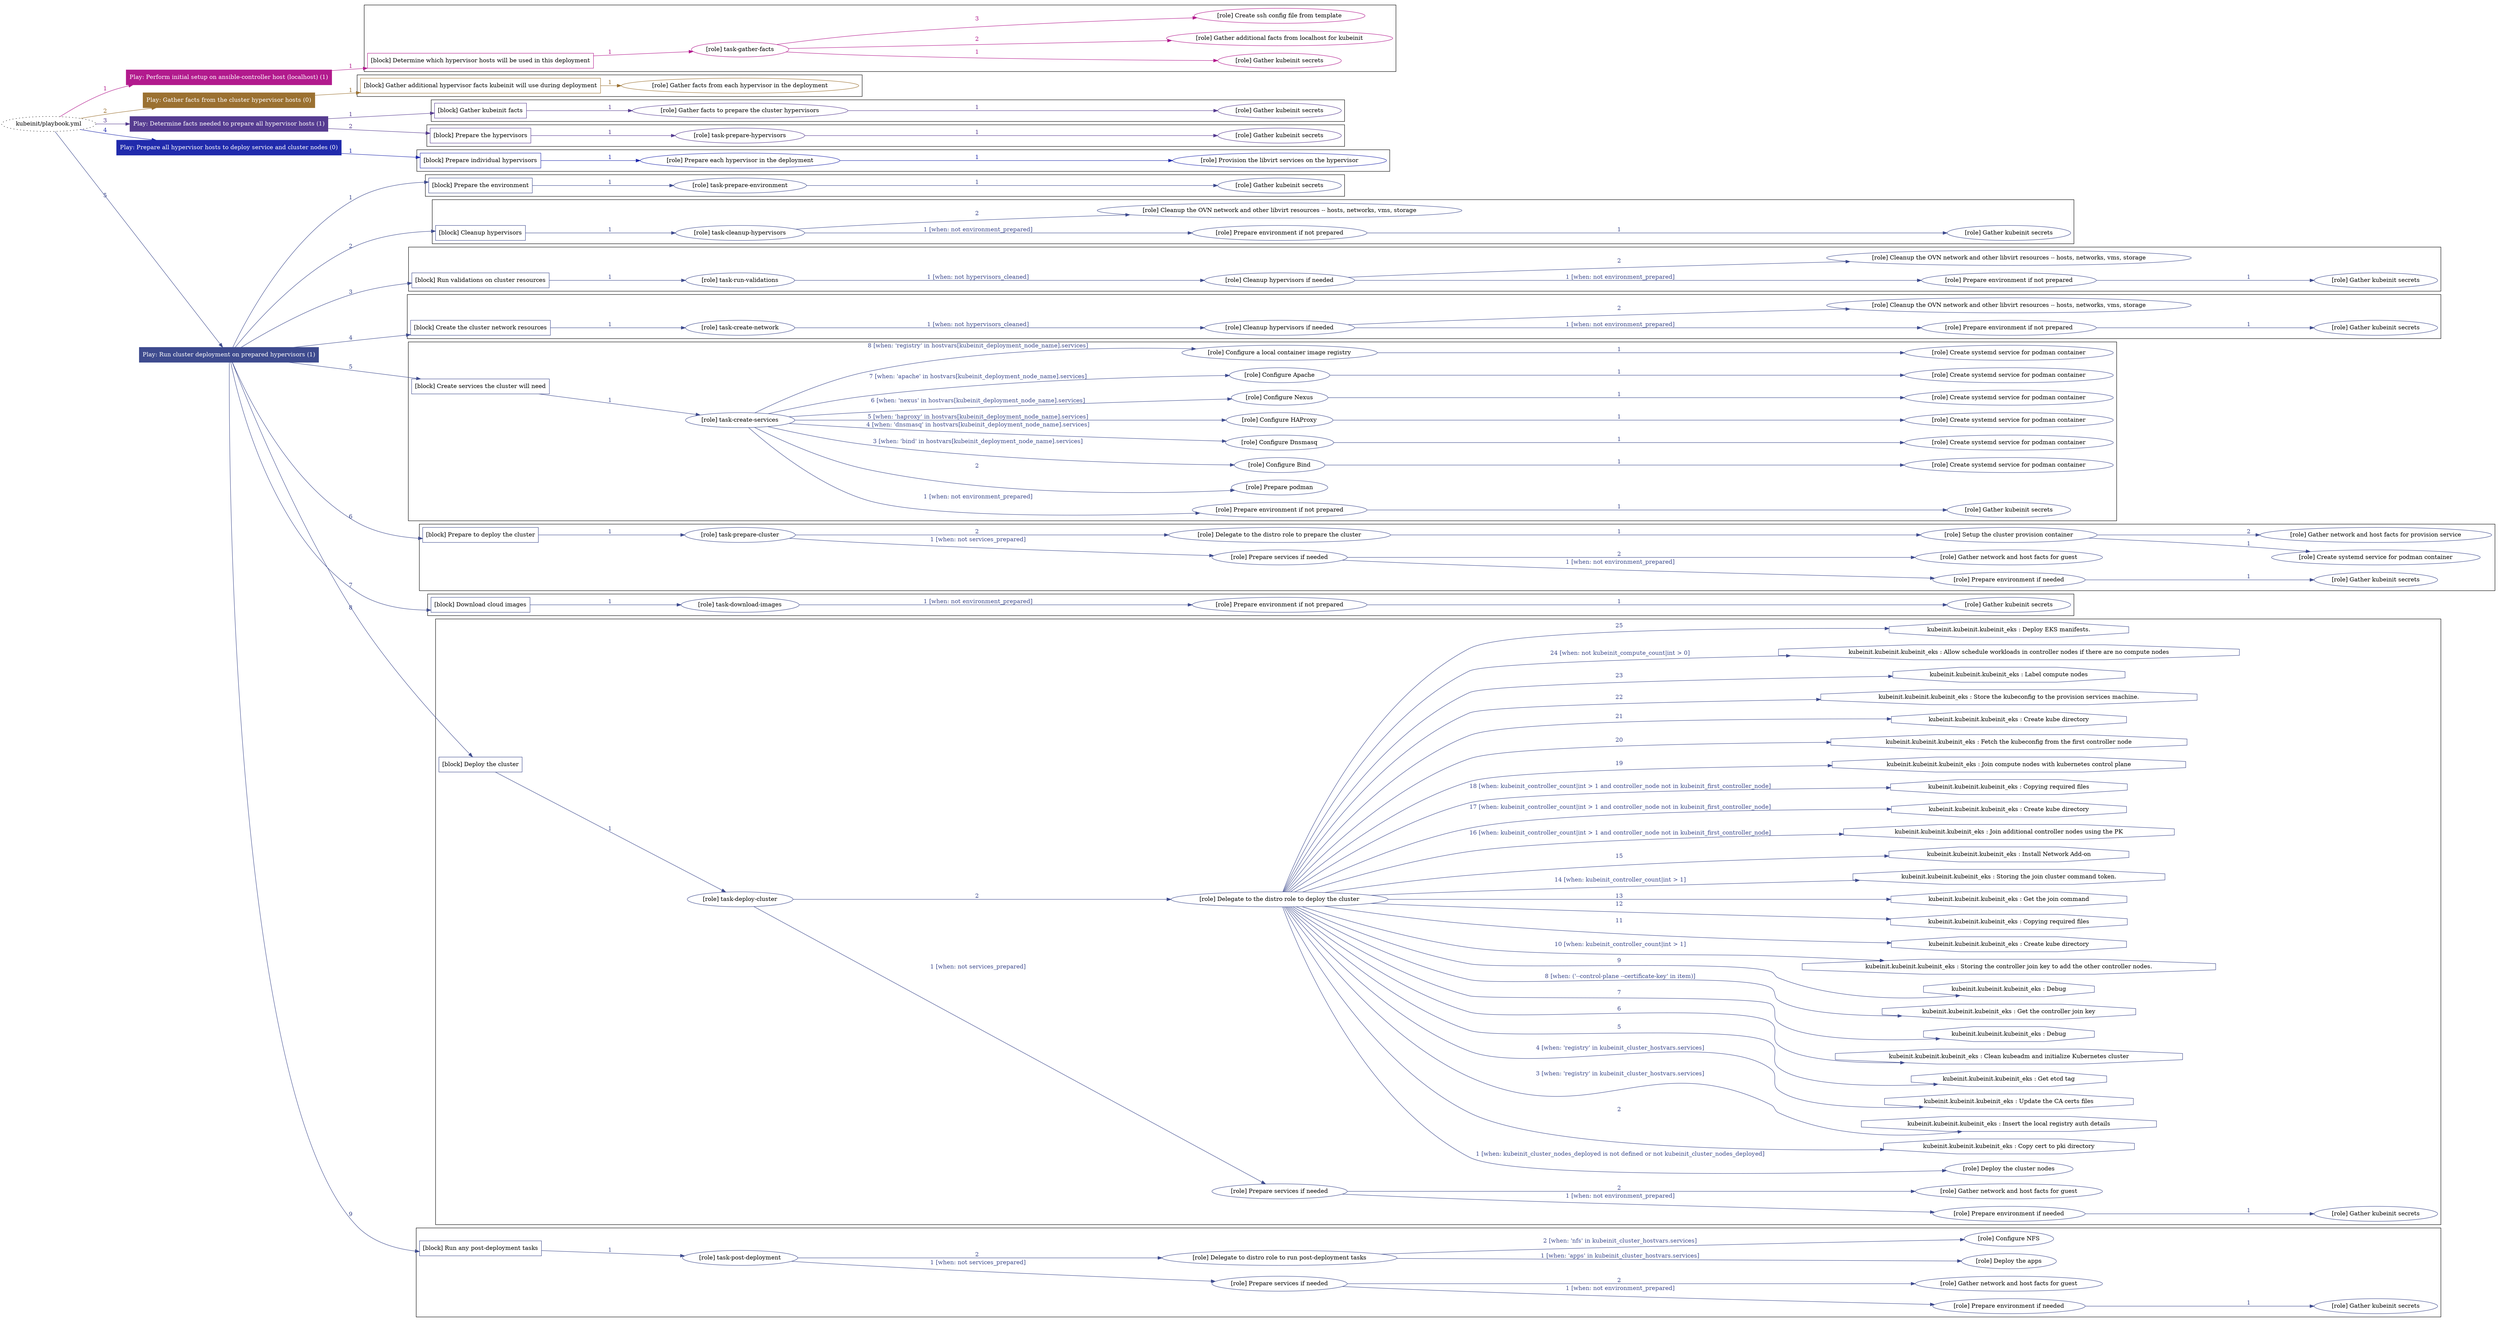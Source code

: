 digraph {
	graph [concentrate=true ordering=in rankdir=LR ratio=fill]
	edge [esep=5 sep=10]
	"kubeinit/playbook.yml" [URL="/home/runner/work/kubeinit/kubeinit/kubeinit/playbook.yml" id=playbook_55a1ed13 style=dotted]
	"kubeinit/playbook.yml" -> play_4219c6e1 [label="1 " color="#b21a8d" fontcolor="#b21a8d" id=edge_9cb3067d labeltooltip="1 " tooltip="1 "]
	subgraph "Play: Perform initial setup on ansible-controller host (localhost) (1)" {
		play_4219c6e1 [label="Play: Perform initial setup on ansible-controller host (localhost) (1)" URL="/home/runner/work/kubeinit/kubeinit/kubeinit/playbook.yml" color="#b21a8d" fontcolor="#ffffff" id=play_4219c6e1 shape=box style=filled tooltip=localhost]
		play_4219c6e1 -> block_00003489 [label=1 color="#b21a8d" fontcolor="#b21a8d" id=edge_4910a7c4 labeltooltip=1 tooltip=1]
		subgraph cluster_block_00003489 {
			block_00003489 [label="[block] Determine which hypervisor hosts will be used in this deployment" URL="/home/runner/work/kubeinit/kubeinit/kubeinit/playbook.yml" color="#b21a8d" id=block_00003489 labeltooltip="Determine which hypervisor hosts will be used in this deployment" shape=box tooltip="Determine which hypervisor hosts will be used in this deployment"]
			block_00003489 -> role_d4161fc1 [label="1 " color="#b21a8d" fontcolor="#b21a8d" id=edge_5dd78a7d labeltooltip="1 " tooltip="1 "]
			subgraph "task-gather-facts" {
				role_d4161fc1 [label="[role] task-gather-facts" URL="/home/runner/work/kubeinit/kubeinit/kubeinit/playbook.yml" color="#b21a8d" id=role_d4161fc1 tooltip="task-gather-facts"]
				role_d4161fc1 -> role_6b6785c3 [label="1 " color="#b21a8d" fontcolor="#b21a8d" id=edge_83451539 labeltooltip="1 " tooltip="1 "]
				subgraph "Gather kubeinit secrets" {
					role_6b6785c3 [label="[role] Gather kubeinit secrets" URL="/home/runner/.ansible/collections/ansible_collections/kubeinit/kubeinit/roles/kubeinit_prepare/tasks/build_hypervisors_group.yml" color="#b21a8d" id=role_6b6785c3 tooltip="Gather kubeinit secrets"]
				}
				role_d4161fc1 -> role_46b761ff [label="2 " color="#b21a8d" fontcolor="#b21a8d" id=edge_b376f04c labeltooltip="2 " tooltip="2 "]
				subgraph "Gather additional facts from localhost for kubeinit" {
					role_46b761ff [label="[role] Gather additional facts from localhost for kubeinit" URL="/home/runner/.ansible/collections/ansible_collections/kubeinit/kubeinit/roles/kubeinit_prepare/tasks/build_hypervisors_group.yml" color="#b21a8d" id=role_46b761ff tooltip="Gather additional facts from localhost for kubeinit"]
				}
				role_d4161fc1 -> role_91fe85b4 [label="3 " color="#b21a8d" fontcolor="#b21a8d" id=edge_0a5615a8 labeltooltip="3 " tooltip="3 "]
				subgraph "Create ssh config file from template" {
					role_91fe85b4 [label="[role] Create ssh config file from template" URL="/home/runner/.ansible/collections/ansible_collections/kubeinit/kubeinit/roles/kubeinit_prepare/tasks/build_hypervisors_group.yml" color="#b21a8d" id=role_91fe85b4 tooltip="Create ssh config file from template"]
				}
			}
		}
	}
	"kubeinit/playbook.yml" -> play_3cf50fb6 [label="2 " color="#9b7131" fontcolor="#9b7131" id=edge_0590d6f3 labeltooltip="2 " tooltip="2 "]
	subgraph "Play: Gather facts from the cluster hypervisor hosts (0)" {
		play_3cf50fb6 [label="Play: Gather facts from the cluster hypervisor hosts (0)" URL="/home/runner/work/kubeinit/kubeinit/kubeinit/playbook.yml" color="#9b7131" fontcolor="#ffffff" id=play_3cf50fb6 shape=box style=filled tooltip="Play: Gather facts from the cluster hypervisor hosts (0)"]
		play_3cf50fb6 -> block_0f28e8e4 [label=1 color="#9b7131" fontcolor="#9b7131" id=edge_768c28ce labeltooltip=1 tooltip=1]
		subgraph cluster_block_0f28e8e4 {
			block_0f28e8e4 [label="[block] Gather additional hypervisor facts kubeinit will use during deployment" URL="/home/runner/work/kubeinit/kubeinit/kubeinit/playbook.yml" color="#9b7131" id=block_0f28e8e4 labeltooltip="Gather additional hypervisor facts kubeinit will use during deployment" shape=box tooltip="Gather additional hypervisor facts kubeinit will use during deployment"]
			block_0f28e8e4 -> role_61b10c21 [label="1 " color="#9b7131" fontcolor="#9b7131" id=edge_3b52c851 labeltooltip="1 " tooltip="1 "]
			subgraph "Gather facts from each hypervisor in the deployment" {
				role_61b10c21 [label="[role] Gather facts from each hypervisor in the deployment" URL="/home/runner/work/kubeinit/kubeinit/kubeinit/playbook.yml" color="#9b7131" id=role_61b10c21 tooltip="Gather facts from each hypervisor in the deployment"]
			}
		}
	}
	"kubeinit/playbook.yml" -> play_4d86a91d [label="3 " color="#563c90" fontcolor="#563c90" id=edge_2374f91a labeltooltip="3 " tooltip="3 "]
	subgraph "Play: Determine facts needed to prepare all hypervisor hosts (1)" {
		play_4d86a91d [label="Play: Determine facts needed to prepare all hypervisor hosts (1)" URL="/home/runner/work/kubeinit/kubeinit/kubeinit/playbook.yml" color="#563c90" fontcolor="#ffffff" id=play_4d86a91d shape=box style=filled tooltip=localhost]
		play_4d86a91d -> block_9cce1fff [label=1 color="#563c90" fontcolor="#563c90" id=edge_87e65a68 labeltooltip=1 tooltip=1]
		subgraph cluster_block_9cce1fff {
			block_9cce1fff [label="[block] Gather kubeinit facts" URL="/home/runner/work/kubeinit/kubeinit/kubeinit/playbook.yml" color="#563c90" id=block_9cce1fff labeltooltip="Gather kubeinit facts" shape=box tooltip="Gather kubeinit facts"]
			block_9cce1fff -> role_ac3f3852 [label="1 " color="#563c90" fontcolor="#563c90" id=edge_a32024ba labeltooltip="1 " tooltip="1 "]
			subgraph "Gather facts to prepare the cluster hypervisors" {
				role_ac3f3852 [label="[role] Gather facts to prepare the cluster hypervisors" URL="/home/runner/work/kubeinit/kubeinit/kubeinit/playbook.yml" color="#563c90" id=role_ac3f3852 tooltip="Gather facts to prepare the cluster hypervisors"]
				role_ac3f3852 -> role_28172cf9 [label="1 " color="#563c90" fontcolor="#563c90" id=edge_25d2b4e4 labeltooltip="1 " tooltip="1 "]
				subgraph "Gather kubeinit secrets" {
					role_28172cf9 [label="[role] Gather kubeinit secrets" URL="/home/runner/.ansible/collections/ansible_collections/kubeinit/kubeinit/roles/kubeinit_prepare/tasks/gather_kubeinit_facts.yml" color="#563c90" id=role_28172cf9 tooltip="Gather kubeinit secrets"]
				}
			}
		}
		play_4d86a91d -> block_3d0257de [label=2 color="#563c90" fontcolor="#563c90" id=edge_e9e5df9d labeltooltip=2 tooltip=2]
		subgraph cluster_block_3d0257de {
			block_3d0257de [label="[block] Prepare the hypervisors" URL="/home/runner/work/kubeinit/kubeinit/kubeinit/playbook.yml" color="#563c90" id=block_3d0257de labeltooltip="Prepare the hypervisors" shape=box tooltip="Prepare the hypervisors"]
			block_3d0257de -> role_9a0c788d [label="1 " color="#563c90" fontcolor="#563c90" id=edge_dfc49b8b labeltooltip="1 " tooltip="1 "]
			subgraph "task-prepare-hypervisors" {
				role_9a0c788d [label="[role] task-prepare-hypervisors" URL="/home/runner/work/kubeinit/kubeinit/kubeinit/playbook.yml" color="#563c90" id=role_9a0c788d tooltip="task-prepare-hypervisors"]
				role_9a0c788d -> role_2b672451 [label="1 " color="#563c90" fontcolor="#563c90" id=edge_b05b36fe labeltooltip="1 " tooltip="1 "]
				subgraph "Gather kubeinit secrets" {
					role_2b672451 [label="[role] Gather kubeinit secrets" URL="/home/runner/.ansible/collections/ansible_collections/kubeinit/kubeinit/roles/kubeinit_prepare/tasks/gather_kubeinit_facts.yml" color="#563c90" id=role_2b672451 tooltip="Gather kubeinit secrets"]
				}
			}
		}
	}
	"kubeinit/playbook.yml" -> play_4a383a88 [label="4 " color="#202aac" fontcolor="#202aac" id=edge_9c5edb79 labeltooltip="4 " tooltip="4 "]
	subgraph "Play: Prepare all hypervisor hosts to deploy service and cluster nodes (0)" {
		play_4a383a88 [label="Play: Prepare all hypervisor hosts to deploy service and cluster nodes (0)" URL="/home/runner/work/kubeinit/kubeinit/kubeinit/playbook.yml" color="#202aac" fontcolor="#ffffff" id=play_4a383a88 shape=box style=filled tooltip="Play: Prepare all hypervisor hosts to deploy service and cluster nodes (0)"]
		play_4a383a88 -> block_31f52f56 [label=1 color="#202aac" fontcolor="#202aac" id=edge_2795733a labeltooltip=1 tooltip=1]
		subgraph cluster_block_31f52f56 {
			block_31f52f56 [label="[block] Prepare individual hypervisors" URL="/home/runner/work/kubeinit/kubeinit/kubeinit/playbook.yml" color="#202aac" id=block_31f52f56 labeltooltip="Prepare individual hypervisors" shape=box tooltip="Prepare individual hypervisors"]
			block_31f52f56 -> role_2c9b6909 [label="1 " color="#202aac" fontcolor="#202aac" id=edge_bacce78a labeltooltip="1 " tooltip="1 "]
			subgraph "Prepare each hypervisor in the deployment" {
				role_2c9b6909 [label="[role] Prepare each hypervisor in the deployment" URL="/home/runner/work/kubeinit/kubeinit/kubeinit/playbook.yml" color="#202aac" id=role_2c9b6909 tooltip="Prepare each hypervisor in the deployment"]
				role_2c9b6909 -> role_a703650a [label="1 " color="#202aac" fontcolor="#202aac" id=edge_5661c732 labeltooltip="1 " tooltip="1 "]
				subgraph "Provision the libvirt services on the hypervisor" {
					role_a703650a [label="[role] Provision the libvirt services on the hypervisor" URL="/home/runner/.ansible/collections/ansible_collections/kubeinit/kubeinit/roles/kubeinit_prepare/tasks/prepare_hypervisor.yml" color="#202aac" id=role_a703650a tooltip="Provision the libvirt services on the hypervisor"]
				}
			}
		}
	}
	"kubeinit/playbook.yml" -> play_96bf1133 [label="5 " color="#3e4b8e" fontcolor="#3e4b8e" id=edge_4d03a78e labeltooltip="5 " tooltip="5 "]
	subgraph "Play: Run cluster deployment on prepared hypervisors (1)" {
		play_96bf1133 [label="Play: Run cluster deployment on prepared hypervisors (1)" URL="/home/runner/work/kubeinit/kubeinit/kubeinit/playbook.yml" color="#3e4b8e" fontcolor="#ffffff" id=play_96bf1133 shape=box style=filled tooltip=localhost]
		play_96bf1133 -> block_3604b53c [label=1 color="#3e4b8e" fontcolor="#3e4b8e" id=edge_8ca13647 labeltooltip=1 tooltip=1]
		subgraph cluster_block_3604b53c {
			block_3604b53c [label="[block] Prepare the environment" URL="/home/runner/work/kubeinit/kubeinit/kubeinit/playbook.yml" color="#3e4b8e" id=block_3604b53c labeltooltip="Prepare the environment" shape=box tooltip="Prepare the environment"]
			block_3604b53c -> role_6d0f67a5 [label="1 " color="#3e4b8e" fontcolor="#3e4b8e" id=edge_a209a7c1 labeltooltip="1 " tooltip="1 "]
			subgraph "task-prepare-environment" {
				role_6d0f67a5 [label="[role] task-prepare-environment" URL="/home/runner/work/kubeinit/kubeinit/kubeinit/playbook.yml" color="#3e4b8e" id=role_6d0f67a5 tooltip="task-prepare-environment"]
				role_6d0f67a5 -> role_2b2a3e43 [label="1 " color="#3e4b8e" fontcolor="#3e4b8e" id=edge_c2d9e07a labeltooltip="1 " tooltip="1 "]
				subgraph "Gather kubeinit secrets" {
					role_2b2a3e43 [label="[role] Gather kubeinit secrets" URL="/home/runner/.ansible/collections/ansible_collections/kubeinit/kubeinit/roles/kubeinit_prepare/tasks/gather_kubeinit_facts.yml" color="#3e4b8e" id=role_2b2a3e43 tooltip="Gather kubeinit secrets"]
				}
			}
		}
		play_96bf1133 -> block_9cb71272 [label=2 color="#3e4b8e" fontcolor="#3e4b8e" id=edge_31c757b1 labeltooltip=2 tooltip=2]
		subgraph cluster_block_9cb71272 {
			block_9cb71272 [label="[block] Cleanup hypervisors" URL="/home/runner/work/kubeinit/kubeinit/kubeinit/playbook.yml" color="#3e4b8e" id=block_9cb71272 labeltooltip="Cleanup hypervisors" shape=box tooltip="Cleanup hypervisors"]
			block_9cb71272 -> role_4d718994 [label="1 " color="#3e4b8e" fontcolor="#3e4b8e" id=edge_9d252f67 labeltooltip="1 " tooltip="1 "]
			subgraph "task-cleanup-hypervisors" {
				role_4d718994 [label="[role] task-cleanup-hypervisors" URL="/home/runner/work/kubeinit/kubeinit/kubeinit/playbook.yml" color="#3e4b8e" id=role_4d718994 tooltip="task-cleanup-hypervisors"]
				role_4d718994 -> role_a9864df6 [label="1 [when: not environment_prepared]" color="#3e4b8e" fontcolor="#3e4b8e" id=edge_9c04d89a labeltooltip="1 [when: not environment_prepared]" tooltip="1 [when: not environment_prepared]"]
				subgraph "Prepare environment if not prepared" {
					role_a9864df6 [label="[role] Prepare environment if not prepared" URL="/home/runner/.ansible/collections/ansible_collections/kubeinit/kubeinit/roles/kubeinit_prepare/tasks/cleanup_hypervisors.yml" color="#3e4b8e" id=role_a9864df6 tooltip="Prepare environment if not prepared"]
					role_a9864df6 -> role_217f699d [label="1 " color="#3e4b8e" fontcolor="#3e4b8e" id=edge_48157b6e labeltooltip="1 " tooltip="1 "]
					subgraph "Gather kubeinit secrets" {
						role_217f699d [label="[role] Gather kubeinit secrets" URL="/home/runner/.ansible/collections/ansible_collections/kubeinit/kubeinit/roles/kubeinit_prepare/tasks/gather_kubeinit_facts.yml" color="#3e4b8e" id=role_217f699d tooltip="Gather kubeinit secrets"]
					}
				}
				role_4d718994 -> role_984b74f5 [label="2 " color="#3e4b8e" fontcolor="#3e4b8e" id=edge_70838f2d labeltooltip="2 " tooltip="2 "]
				subgraph "Cleanup the OVN network and other libvirt resources -- hosts, networks, vms, storage" {
					role_984b74f5 [label="[role] Cleanup the OVN network and other libvirt resources -- hosts, networks, vms, storage" URL="/home/runner/.ansible/collections/ansible_collections/kubeinit/kubeinit/roles/kubeinit_prepare/tasks/cleanup_hypervisors.yml" color="#3e4b8e" id=role_984b74f5 tooltip="Cleanup the OVN network and other libvirt resources -- hosts, networks, vms, storage"]
				}
			}
		}
		play_96bf1133 -> block_4256dc25 [label=3 color="#3e4b8e" fontcolor="#3e4b8e" id=edge_4fa5a2e6 labeltooltip=3 tooltip=3]
		subgraph cluster_block_4256dc25 {
			block_4256dc25 [label="[block] Run validations on cluster resources" URL="/home/runner/work/kubeinit/kubeinit/kubeinit/playbook.yml" color="#3e4b8e" id=block_4256dc25 labeltooltip="Run validations on cluster resources" shape=box tooltip="Run validations on cluster resources"]
			block_4256dc25 -> role_634ad295 [label="1 " color="#3e4b8e" fontcolor="#3e4b8e" id=edge_e1f1a312 labeltooltip="1 " tooltip="1 "]
			subgraph "task-run-validations" {
				role_634ad295 [label="[role] task-run-validations" URL="/home/runner/work/kubeinit/kubeinit/kubeinit/playbook.yml" color="#3e4b8e" id=role_634ad295 tooltip="task-run-validations"]
				role_634ad295 -> role_e0a62d0e [label="1 [when: not hypervisors_cleaned]" color="#3e4b8e" fontcolor="#3e4b8e" id=edge_a35f63d0 labeltooltip="1 [when: not hypervisors_cleaned]" tooltip="1 [when: not hypervisors_cleaned]"]
				subgraph "Cleanup hypervisors if needed" {
					role_e0a62d0e [label="[role] Cleanup hypervisors if needed" URL="/home/runner/.ansible/collections/ansible_collections/kubeinit/kubeinit/roles/kubeinit_validations/tasks/main.yml" color="#3e4b8e" id=role_e0a62d0e tooltip="Cleanup hypervisors if needed"]
					role_e0a62d0e -> role_4de55b5e [label="1 [when: not environment_prepared]" color="#3e4b8e" fontcolor="#3e4b8e" id=edge_cd14b86d labeltooltip="1 [when: not environment_prepared]" tooltip="1 [when: not environment_prepared]"]
					subgraph "Prepare environment if not prepared" {
						role_4de55b5e [label="[role] Prepare environment if not prepared" URL="/home/runner/.ansible/collections/ansible_collections/kubeinit/kubeinit/roles/kubeinit_prepare/tasks/cleanup_hypervisors.yml" color="#3e4b8e" id=role_4de55b5e tooltip="Prepare environment if not prepared"]
						role_4de55b5e -> role_a582e65f [label="1 " color="#3e4b8e" fontcolor="#3e4b8e" id=edge_0422d0cb labeltooltip="1 " tooltip="1 "]
						subgraph "Gather kubeinit secrets" {
							role_a582e65f [label="[role] Gather kubeinit secrets" URL="/home/runner/.ansible/collections/ansible_collections/kubeinit/kubeinit/roles/kubeinit_prepare/tasks/gather_kubeinit_facts.yml" color="#3e4b8e" id=role_a582e65f tooltip="Gather kubeinit secrets"]
						}
					}
					role_e0a62d0e -> role_39f9cd08 [label="2 " color="#3e4b8e" fontcolor="#3e4b8e" id=edge_f2636f85 labeltooltip="2 " tooltip="2 "]
					subgraph "Cleanup the OVN network and other libvirt resources -- hosts, networks, vms, storage" {
						role_39f9cd08 [label="[role] Cleanup the OVN network and other libvirt resources -- hosts, networks, vms, storage" URL="/home/runner/.ansible/collections/ansible_collections/kubeinit/kubeinit/roles/kubeinit_prepare/tasks/cleanup_hypervisors.yml" color="#3e4b8e" id=role_39f9cd08 tooltip="Cleanup the OVN network and other libvirt resources -- hosts, networks, vms, storage"]
					}
				}
			}
		}
		play_96bf1133 -> block_9e32137c [label=4 color="#3e4b8e" fontcolor="#3e4b8e" id=edge_84b7f01e labeltooltip=4 tooltip=4]
		subgraph cluster_block_9e32137c {
			block_9e32137c [label="[block] Create the cluster network resources" URL="/home/runner/work/kubeinit/kubeinit/kubeinit/playbook.yml" color="#3e4b8e" id=block_9e32137c labeltooltip="Create the cluster network resources" shape=box tooltip="Create the cluster network resources"]
			block_9e32137c -> role_81d98bf3 [label="1 " color="#3e4b8e" fontcolor="#3e4b8e" id=edge_9455a3e7 labeltooltip="1 " tooltip="1 "]
			subgraph "task-create-network" {
				role_81d98bf3 [label="[role] task-create-network" URL="/home/runner/work/kubeinit/kubeinit/kubeinit/playbook.yml" color="#3e4b8e" id=role_81d98bf3 tooltip="task-create-network"]
				role_81d98bf3 -> role_e4759573 [label="1 [when: not hypervisors_cleaned]" color="#3e4b8e" fontcolor="#3e4b8e" id=edge_bb87f3ae labeltooltip="1 [when: not hypervisors_cleaned]" tooltip="1 [when: not hypervisors_cleaned]"]
				subgraph "Cleanup hypervisors if needed" {
					role_e4759573 [label="[role] Cleanup hypervisors if needed" URL="/home/runner/.ansible/collections/ansible_collections/kubeinit/kubeinit/roles/kubeinit_libvirt/tasks/create_network.yml" color="#3e4b8e" id=role_e4759573 tooltip="Cleanup hypervisors if needed"]
					role_e4759573 -> role_45701db2 [label="1 [when: not environment_prepared]" color="#3e4b8e" fontcolor="#3e4b8e" id=edge_98e3d02b labeltooltip="1 [when: not environment_prepared]" tooltip="1 [when: not environment_prepared]"]
					subgraph "Prepare environment if not prepared" {
						role_45701db2 [label="[role] Prepare environment if not prepared" URL="/home/runner/.ansible/collections/ansible_collections/kubeinit/kubeinit/roles/kubeinit_prepare/tasks/cleanup_hypervisors.yml" color="#3e4b8e" id=role_45701db2 tooltip="Prepare environment if not prepared"]
						role_45701db2 -> role_a766a99f [label="1 " color="#3e4b8e" fontcolor="#3e4b8e" id=edge_af98a669 labeltooltip="1 " tooltip="1 "]
						subgraph "Gather kubeinit secrets" {
							role_a766a99f [label="[role] Gather kubeinit secrets" URL="/home/runner/.ansible/collections/ansible_collections/kubeinit/kubeinit/roles/kubeinit_prepare/tasks/gather_kubeinit_facts.yml" color="#3e4b8e" id=role_a766a99f tooltip="Gather kubeinit secrets"]
						}
					}
					role_e4759573 -> role_43d60dfa [label="2 " color="#3e4b8e" fontcolor="#3e4b8e" id=edge_3c83c3f5 labeltooltip="2 " tooltip="2 "]
					subgraph "Cleanup the OVN network and other libvirt resources -- hosts, networks, vms, storage" {
						role_43d60dfa [label="[role] Cleanup the OVN network and other libvirt resources -- hosts, networks, vms, storage" URL="/home/runner/.ansible/collections/ansible_collections/kubeinit/kubeinit/roles/kubeinit_prepare/tasks/cleanup_hypervisors.yml" color="#3e4b8e" id=role_43d60dfa tooltip="Cleanup the OVN network and other libvirt resources -- hosts, networks, vms, storage"]
					}
				}
			}
		}
		play_96bf1133 -> block_4ddc4e48 [label=5 color="#3e4b8e" fontcolor="#3e4b8e" id=edge_a8efb8e3 labeltooltip=5 tooltip=5]
		subgraph cluster_block_4ddc4e48 {
			block_4ddc4e48 [label="[block] Create services the cluster will need" URL="/home/runner/work/kubeinit/kubeinit/kubeinit/playbook.yml" color="#3e4b8e" id=block_4ddc4e48 labeltooltip="Create services the cluster will need" shape=box tooltip="Create services the cluster will need"]
			block_4ddc4e48 -> role_545688c7 [label="1 " color="#3e4b8e" fontcolor="#3e4b8e" id=edge_9e5c8f7e labeltooltip="1 " tooltip="1 "]
			subgraph "task-create-services" {
				role_545688c7 [label="[role] task-create-services" URL="/home/runner/work/kubeinit/kubeinit/kubeinit/playbook.yml" color="#3e4b8e" id=role_545688c7 tooltip="task-create-services"]
				role_545688c7 -> role_b0eb5f22 [label="1 [when: not environment_prepared]" color="#3e4b8e" fontcolor="#3e4b8e" id=edge_d6757559 labeltooltip="1 [when: not environment_prepared]" tooltip="1 [when: not environment_prepared]"]
				subgraph "Prepare environment if not prepared" {
					role_b0eb5f22 [label="[role] Prepare environment if not prepared" URL="/home/runner/.ansible/collections/ansible_collections/kubeinit/kubeinit/roles/kubeinit_services/tasks/main.yml" color="#3e4b8e" id=role_b0eb5f22 tooltip="Prepare environment if not prepared"]
					role_b0eb5f22 -> role_ca8a25ee [label="1 " color="#3e4b8e" fontcolor="#3e4b8e" id=edge_abea2aa8 labeltooltip="1 " tooltip="1 "]
					subgraph "Gather kubeinit secrets" {
						role_ca8a25ee [label="[role] Gather kubeinit secrets" URL="/home/runner/.ansible/collections/ansible_collections/kubeinit/kubeinit/roles/kubeinit_prepare/tasks/gather_kubeinit_facts.yml" color="#3e4b8e" id=role_ca8a25ee tooltip="Gather kubeinit secrets"]
					}
				}
				role_545688c7 -> role_b4b8c785 [label="2 " color="#3e4b8e" fontcolor="#3e4b8e" id=edge_f4679cd3 labeltooltip="2 " tooltip="2 "]
				subgraph "Prepare podman" {
					role_b4b8c785 [label="[role] Prepare podman" URL="/home/runner/.ansible/collections/ansible_collections/kubeinit/kubeinit/roles/kubeinit_services/tasks/00_create_service_pod.yml" color="#3e4b8e" id=role_b4b8c785 tooltip="Prepare podman"]
				}
				role_545688c7 -> role_8a442e90 [label="3 [when: 'bind' in hostvars[kubeinit_deployment_node_name].services]" color="#3e4b8e" fontcolor="#3e4b8e" id=edge_b11c83c7 labeltooltip="3 [when: 'bind' in hostvars[kubeinit_deployment_node_name].services]" tooltip="3 [when: 'bind' in hostvars[kubeinit_deployment_node_name].services]"]
				subgraph "Configure Bind" {
					role_8a442e90 [label="[role] Configure Bind" URL="/home/runner/.ansible/collections/ansible_collections/kubeinit/kubeinit/roles/kubeinit_services/tasks/start_services_containers.yml" color="#3e4b8e" id=role_8a442e90 tooltip="Configure Bind"]
					role_8a442e90 -> role_9c3b28ef [label="1 " color="#3e4b8e" fontcolor="#3e4b8e" id=edge_e8659cf9 labeltooltip="1 " tooltip="1 "]
					subgraph "Create systemd service for podman container" {
						role_9c3b28ef [label="[role] Create systemd service for podman container" URL="/home/runner/.ansible/collections/ansible_collections/kubeinit/kubeinit/roles/kubeinit_bind/tasks/main.yml" color="#3e4b8e" id=role_9c3b28ef tooltip="Create systemd service for podman container"]
					}
				}
				role_545688c7 -> role_8332cfd2 [label="4 [when: 'dnsmasq' in hostvars[kubeinit_deployment_node_name].services]" color="#3e4b8e" fontcolor="#3e4b8e" id=edge_3d354cd9 labeltooltip="4 [when: 'dnsmasq' in hostvars[kubeinit_deployment_node_name].services]" tooltip="4 [when: 'dnsmasq' in hostvars[kubeinit_deployment_node_name].services]"]
				subgraph "Configure Dnsmasq" {
					role_8332cfd2 [label="[role] Configure Dnsmasq" URL="/home/runner/.ansible/collections/ansible_collections/kubeinit/kubeinit/roles/kubeinit_services/tasks/start_services_containers.yml" color="#3e4b8e" id=role_8332cfd2 tooltip="Configure Dnsmasq"]
					role_8332cfd2 -> role_337826d2 [label="1 " color="#3e4b8e" fontcolor="#3e4b8e" id=edge_9b2e8359 labeltooltip="1 " tooltip="1 "]
					subgraph "Create systemd service for podman container" {
						role_337826d2 [label="[role] Create systemd service for podman container" URL="/home/runner/.ansible/collections/ansible_collections/kubeinit/kubeinit/roles/kubeinit_dnsmasq/tasks/main.yml" color="#3e4b8e" id=role_337826d2 tooltip="Create systemd service for podman container"]
					}
				}
				role_545688c7 -> role_04305967 [label="5 [when: 'haproxy' in hostvars[kubeinit_deployment_node_name].services]" color="#3e4b8e" fontcolor="#3e4b8e" id=edge_64fb2a5e labeltooltip="5 [when: 'haproxy' in hostvars[kubeinit_deployment_node_name].services]" tooltip="5 [when: 'haproxy' in hostvars[kubeinit_deployment_node_name].services]"]
				subgraph "Configure HAProxy" {
					role_04305967 [label="[role] Configure HAProxy" URL="/home/runner/.ansible/collections/ansible_collections/kubeinit/kubeinit/roles/kubeinit_services/tasks/start_services_containers.yml" color="#3e4b8e" id=role_04305967 tooltip="Configure HAProxy"]
					role_04305967 -> role_db9863bb [label="1 " color="#3e4b8e" fontcolor="#3e4b8e" id=edge_3893a437 labeltooltip="1 " tooltip="1 "]
					subgraph "Create systemd service for podman container" {
						role_db9863bb [label="[role] Create systemd service for podman container" URL="/home/runner/.ansible/collections/ansible_collections/kubeinit/kubeinit/roles/kubeinit_haproxy/tasks/main.yml" color="#3e4b8e" id=role_db9863bb tooltip="Create systemd service for podman container"]
					}
				}
				role_545688c7 -> role_05c166bc [label="6 [when: 'nexus' in hostvars[kubeinit_deployment_node_name].services]" color="#3e4b8e" fontcolor="#3e4b8e" id=edge_c2f206e6 labeltooltip="6 [when: 'nexus' in hostvars[kubeinit_deployment_node_name].services]" tooltip="6 [when: 'nexus' in hostvars[kubeinit_deployment_node_name].services]"]
				subgraph "Configure Nexus" {
					role_05c166bc [label="[role] Configure Nexus" URL="/home/runner/.ansible/collections/ansible_collections/kubeinit/kubeinit/roles/kubeinit_services/tasks/start_services_containers.yml" color="#3e4b8e" id=role_05c166bc tooltip="Configure Nexus"]
					role_05c166bc -> role_7d0140e8 [label="1 " color="#3e4b8e" fontcolor="#3e4b8e" id=edge_aa868e03 labeltooltip="1 " tooltip="1 "]
					subgraph "Create systemd service for podman container" {
						role_7d0140e8 [label="[role] Create systemd service for podman container" URL="/home/runner/.ansible/collections/ansible_collections/kubeinit/kubeinit/roles/kubeinit_nexus/tasks/main.yml" color="#3e4b8e" id=role_7d0140e8 tooltip="Create systemd service for podman container"]
					}
				}
				role_545688c7 -> role_98d4e2a8 [label="7 [when: 'apache' in hostvars[kubeinit_deployment_node_name].services]" color="#3e4b8e" fontcolor="#3e4b8e" id=edge_4f19b39c labeltooltip="7 [when: 'apache' in hostvars[kubeinit_deployment_node_name].services]" tooltip="7 [when: 'apache' in hostvars[kubeinit_deployment_node_name].services]"]
				subgraph "Configure Apache" {
					role_98d4e2a8 [label="[role] Configure Apache" URL="/home/runner/.ansible/collections/ansible_collections/kubeinit/kubeinit/roles/kubeinit_services/tasks/start_services_containers.yml" color="#3e4b8e" id=role_98d4e2a8 tooltip="Configure Apache"]
					role_98d4e2a8 -> role_84e974f3 [label="1 " color="#3e4b8e" fontcolor="#3e4b8e" id=edge_8183ac82 labeltooltip="1 " tooltip="1 "]
					subgraph "Create systemd service for podman container" {
						role_84e974f3 [label="[role] Create systemd service for podman container" URL="/home/runner/.ansible/collections/ansible_collections/kubeinit/kubeinit/roles/kubeinit_apache/tasks/main.yml" color="#3e4b8e" id=role_84e974f3 tooltip="Create systemd service for podman container"]
					}
				}
				role_545688c7 -> role_06097913 [label="8 [when: 'registry' in hostvars[kubeinit_deployment_node_name].services]" color="#3e4b8e" fontcolor="#3e4b8e" id=edge_11c7cad0 labeltooltip="8 [when: 'registry' in hostvars[kubeinit_deployment_node_name].services]" tooltip="8 [when: 'registry' in hostvars[kubeinit_deployment_node_name].services]"]
				subgraph "Configure a local container image registry" {
					role_06097913 [label="[role] Configure a local container image registry" URL="/home/runner/.ansible/collections/ansible_collections/kubeinit/kubeinit/roles/kubeinit_services/tasks/start_services_containers.yml" color="#3e4b8e" id=role_06097913 tooltip="Configure a local container image registry"]
					role_06097913 -> role_9d1605c6 [label="1 " color="#3e4b8e" fontcolor="#3e4b8e" id=edge_4eb3b0c5 labeltooltip="1 " tooltip="1 "]
					subgraph "Create systemd service for podman container" {
						role_9d1605c6 [label="[role] Create systemd service for podman container" URL="/home/runner/.ansible/collections/ansible_collections/kubeinit/kubeinit/roles/kubeinit_registry/tasks/main.yml" color="#3e4b8e" id=role_9d1605c6 tooltip="Create systemd service for podman container"]
					}
				}
			}
		}
		play_96bf1133 -> block_c7c1c45d [label=6 color="#3e4b8e" fontcolor="#3e4b8e" id=edge_96beb6a4 labeltooltip=6 tooltip=6]
		subgraph cluster_block_c7c1c45d {
			block_c7c1c45d [label="[block] Prepare to deploy the cluster" URL="/home/runner/work/kubeinit/kubeinit/kubeinit/playbook.yml" color="#3e4b8e" id=block_c7c1c45d labeltooltip="Prepare to deploy the cluster" shape=box tooltip="Prepare to deploy the cluster"]
			block_c7c1c45d -> role_fb7d9135 [label="1 " color="#3e4b8e" fontcolor="#3e4b8e" id=edge_ea655cc3 labeltooltip="1 " tooltip="1 "]
			subgraph "task-prepare-cluster" {
				role_fb7d9135 [label="[role] task-prepare-cluster" URL="/home/runner/work/kubeinit/kubeinit/kubeinit/playbook.yml" color="#3e4b8e" id=role_fb7d9135 tooltip="task-prepare-cluster"]
				role_fb7d9135 -> role_ee90bc77 [label="1 [when: not services_prepared]" color="#3e4b8e" fontcolor="#3e4b8e" id=edge_59e1ea49 labeltooltip="1 [when: not services_prepared]" tooltip="1 [when: not services_prepared]"]
				subgraph "Prepare services if needed" {
					role_ee90bc77 [label="[role] Prepare services if needed" URL="/home/runner/.ansible/collections/ansible_collections/kubeinit/kubeinit/roles/kubeinit_prepare/tasks/prepare_cluster.yml" color="#3e4b8e" id=role_ee90bc77 tooltip="Prepare services if needed"]
					role_ee90bc77 -> role_cdfd49a2 [label="1 [when: not environment_prepared]" color="#3e4b8e" fontcolor="#3e4b8e" id=edge_8bca4858 labeltooltip="1 [when: not environment_prepared]" tooltip="1 [when: not environment_prepared]"]
					subgraph "Prepare environment if needed" {
						role_cdfd49a2 [label="[role] Prepare environment if needed" URL="/home/runner/.ansible/collections/ansible_collections/kubeinit/kubeinit/roles/kubeinit_services/tasks/prepare_services.yml" color="#3e4b8e" id=role_cdfd49a2 tooltip="Prepare environment if needed"]
						role_cdfd49a2 -> role_2c6484f7 [label="1 " color="#3e4b8e" fontcolor="#3e4b8e" id=edge_0941084d labeltooltip="1 " tooltip="1 "]
						subgraph "Gather kubeinit secrets" {
							role_2c6484f7 [label="[role] Gather kubeinit secrets" URL="/home/runner/.ansible/collections/ansible_collections/kubeinit/kubeinit/roles/kubeinit_prepare/tasks/gather_kubeinit_facts.yml" color="#3e4b8e" id=role_2c6484f7 tooltip="Gather kubeinit secrets"]
						}
					}
					role_ee90bc77 -> role_bcf10803 [label="2 " color="#3e4b8e" fontcolor="#3e4b8e" id=edge_70a72542 labeltooltip="2 " tooltip="2 "]
					subgraph "Gather network and host facts for guest" {
						role_bcf10803 [label="[role] Gather network and host facts for guest" URL="/home/runner/.ansible/collections/ansible_collections/kubeinit/kubeinit/roles/kubeinit_services/tasks/prepare_services.yml" color="#3e4b8e" id=role_bcf10803 tooltip="Gather network and host facts for guest"]
					}
				}
				role_fb7d9135 -> role_09e7e9ba [label="2 " color="#3e4b8e" fontcolor="#3e4b8e" id=edge_6b953398 labeltooltip="2 " tooltip="2 "]
				subgraph "Delegate to the distro role to prepare the cluster" {
					role_09e7e9ba [label="[role] Delegate to the distro role to prepare the cluster" URL="/home/runner/.ansible/collections/ansible_collections/kubeinit/kubeinit/roles/kubeinit_prepare/tasks/prepare_cluster.yml" color="#3e4b8e" id=role_09e7e9ba tooltip="Delegate to the distro role to prepare the cluster"]
					role_09e7e9ba -> role_112f2fac [label="1 " color="#3e4b8e" fontcolor="#3e4b8e" id=edge_3129353c labeltooltip="1 " tooltip="1 "]
					subgraph "Setup the cluster provision container" {
						role_112f2fac [label="[role] Setup the cluster provision container" URL="/home/runner/.ansible/collections/ansible_collections/kubeinit/kubeinit/roles/kubeinit_eks/tasks/prepare_cluster.yml" color="#3e4b8e" id=role_112f2fac tooltip="Setup the cluster provision container"]
						role_112f2fac -> role_f704e400 [label="1 " color="#3e4b8e" fontcolor="#3e4b8e" id=edge_a505dee6 labeltooltip="1 " tooltip="1 "]
						subgraph "Create systemd service for podman container" {
							role_f704e400 [label="[role] Create systemd service for podman container" URL="/home/runner/.ansible/collections/ansible_collections/kubeinit/kubeinit/roles/kubeinit_services/tasks/create_provision_container.yml" color="#3e4b8e" id=role_f704e400 tooltip="Create systemd service for podman container"]
						}
						role_112f2fac -> role_c165ec40 [label="2 " color="#3e4b8e" fontcolor="#3e4b8e" id=edge_f4f98146 labeltooltip="2 " tooltip="2 "]
						subgraph "Gather network and host facts for provision service" {
							role_c165ec40 [label="[role] Gather network and host facts for provision service" URL="/home/runner/.ansible/collections/ansible_collections/kubeinit/kubeinit/roles/kubeinit_services/tasks/create_provision_container.yml" color="#3e4b8e" id=role_c165ec40 tooltip="Gather network and host facts for provision service"]
						}
					}
				}
			}
		}
		play_96bf1133 -> block_6a51e089 [label=7 color="#3e4b8e" fontcolor="#3e4b8e" id=edge_3fa36284 labeltooltip=7 tooltip=7]
		subgraph cluster_block_6a51e089 {
			block_6a51e089 [label="[block] Download cloud images" URL="/home/runner/work/kubeinit/kubeinit/kubeinit/playbook.yml" color="#3e4b8e" id=block_6a51e089 labeltooltip="Download cloud images" shape=box tooltip="Download cloud images"]
			block_6a51e089 -> role_6b692c16 [label="1 " color="#3e4b8e" fontcolor="#3e4b8e" id=edge_2b97738d labeltooltip="1 " tooltip="1 "]
			subgraph "task-download-images" {
				role_6b692c16 [label="[role] task-download-images" URL="/home/runner/work/kubeinit/kubeinit/kubeinit/playbook.yml" color="#3e4b8e" id=role_6b692c16 tooltip="task-download-images"]
				role_6b692c16 -> role_7f15cb3e [label="1 [when: not environment_prepared]" color="#3e4b8e" fontcolor="#3e4b8e" id=edge_4c2bf774 labeltooltip="1 [when: not environment_prepared]" tooltip="1 [when: not environment_prepared]"]
				subgraph "Prepare environment if not prepared" {
					role_7f15cb3e [label="[role] Prepare environment if not prepared" URL="/home/runner/.ansible/collections/ansible_collections/kubeinit/kubeinit/roles/kubeinit_libvirt/tasks/download_cloud_images.yml" color="#3e4b8e" id=role_7f15cb3e tooltip="Prepare environment if not prepared"]
					role_7f15cb3e -> role_ac9112f5 [label="1 " color="#3e4b8e" fontcolor="#3e4b8e" id=edge_bf040d19 labeltooltip="1 " tooltip="1 "]
					subgraph "Gather kubeinit secrets" {
						role_ac9112f5 [label="[role] Gather kubeinit secrets" URL="/home/runner/.ansible/collections/ansible_collections/kubeinit/kubeinit/roles/kubeinit_prepare/tasks/gather_kubeinit_facts.yml" color="#3e4b8e" id=role_ac9112f5 tooltip="Gather kubeinit secrets"]
					}
				}
			}
		}
		play_96bf1133 -> block_6491368e [label=8 color="#3e4b8e" fontcolor="#3e4b8e" id=edge_18d6882a labeltooltip=8 tooltip=8]
		subgraph cluster_block_6491368e {
			block_6491368e [label="[block] Deploy the cluster" URL="/home/runner/work/kubeinit/kubeinit/kubeinit/playbook.yml" color="#3e4b8e" id=block_6491368e labeltooltip="Deploy the cluster" shape=box tooltip="Deploy the cluster"]
			block_6491368e -> role_c1f69716 [label="1 " color="#3e4b8e" fontcolor="#3e4b8e" id=edge_c5437737 labeltooltip="1 " tooltip="1 "]
			subgraph "task-deploy-cluster" {
				role_c1f69716 [label="[role] task-deploy-cluster" URL="/home/runner/work/kubeinit/kubeinit/kubeinit/playbook.yml" color="#3e4b8e" id=role_c1f69716 tooltip="task-deploy-cluster"]
				role_c1f69716 -> role_cdb73fb2 [label="1 [when: not services_prepared]" color="#3e4b8e" fontcolor="#3e4b8e" id=edge_c6e8626a labeltooltip="1 [when: not services_prepared]" tooltip="1 [when: not services_prepared]"]
				subgraph "Prepare services if needed" {
					role_cdb73fb2 [label="[role] Prepare services if needed" URL="/home/runner/.ansible/collections/ansible_collections/kubeinit/kubeinit/roles/kubeinit_prepare/tasks/deploy_cluster.yml" color="#3e4b8e" id=role_cdb73fb2 tooltip="Prepare services if needed"]
					role_cdb73fb2 -> role_fe232092 [label="1 [when: not environment_prepared]" color="#3e4b8e" fontcolor="#3e4b8e" id=edge_d5c1c4c7 labeltooltip="1 [when: not environment_prepared]" tooltip="1 [when: not environment_prepared]"]
					subgraph "Prepare environment if needed" {
						role_fe232092 [label="[role] Prepare environment if needed" URL="/home/runner/.ansible/collections/ansible_collections/kubeinit/kubeinit/roles/kubeinit_services/tasks/prepare_services.yml" color="#3e4b8e" id=role_fe232092 tooltip="Prepare environment if needed"]
						role_fe232092 -> role_f54e66cd [label="1 " color="#3e4b8e" fontcolor="#3e4b8e" id=edge_41a67fc2 labeltooltip="1 " tooltip="1 "]
						subgraph "Gather kubeinit secrets" {
							role_f54e66cd [label="[role] Gather kubeinit secrets" URL="/home/runner/.ansible/collections/ansible_collections/kubeinit/kubeinit/roles/kubeinit_prepare/tasks/gather_kubeinit_facts.yml" color="#3e4b8e" id=role_f54e66cd tooltip="Gather kubeinit secrets"]
						}
					}
					role_cdb73fb2 -> role_7230627a [label="2 " color="#3e4b8e" fontcolor="#3e4b8e" id=edge_06027071 labeltooltip="2 " tooltip="2 "]
					subgraph "Gather network and host facts for guest" {
						role_7230627a [label="[role] Gather network and host facts for guest" URL="/home/runner/.ansible/collections/ansible_collections/kubeinit/kubeinit/roles/kubeinit_services/tasks/prepare_services.yml" color="#3e4b8e" id=role_7230627a tooltip="Gather network and host facts for guest"]
					}
				}
				role_c1f69716 -> role_0c9663de [label="2 " color="#3e4b8e" fontcolor="#3e4b8e" id=edge_efce4f8b labeltooltip="2 " tooltip="2 "]
				subgraph "Delegate to the distro role to deploy the cluster" {
					role_0c9663de [label="[role] Delegate to the distro role to deploy the cluster" URL="/home/runner/.ansible/collections/ansible_collections/kubeinit/kubeinit/roles/kubeinit_prepare/tasks/deploy_cluster.yml" color="#3e4b8e" id=role_0c9663de tooltip="Delegate to the distro role to deploy the cluster"]
					role_0c9663de -> role_521129ee [label="1 [when: kubeinit_cluster_nodes_deployed is not defined or not kubeinit_cluster_nodes_deployed]" color="#3e4b8e" fontcolor="#3e4b8e" id=edge_07f16422 labeltooltip="1 [when: kubeinit_cluster_nodes_deployed is not defined or not kubeinit_cluster_nodes_deployed]" tooltip="1 [when: kubeinit_cluster_nodes_deployed is not defined or not kubeinit_cluster_nodes_deployed]"]
					subgraph "Deploy the cluster nodes" {
						role_521129ee [label="[role] Deploy the cluster nodes" URL="/home/runner/.ansible/collections/ansible_collections/kubeinit/kubeinit/roles/kubeinit_eks/tasks/main.yml" color="#3e4b8e" id=role_521129ee tooltip="Deploy the cluster nodes"]
					}
					task_fccdd4fe [label="kubeinit.kubeinit.kubeinit_eks : Copy cert to pki directory" URL="/home/runner/.ansible/collections/ansible_collections/kubeinit/kubeinit/roles/kubeinit_eks/tasks/main.yml" color="#3e4b8e" id=task_fccdd4fe shape=octagon tooltip="kubeinit.kubeinit.kubeinit_eks : Copy cert to pki directory"]
					role_0c9663de -> task_fccdd4fe [label="2 " color="#3e4b8e" fontcolor="#3e4b8e" id=edge_caa4cff2 labeltooltip="2 " tooltip="2 "]
					task_9047df67 [label="kubeinit.kubeinit.kubeinit_eks : Insert the local registry auth details" URL="/home/runner/.ansible/collections/ansible_collections/kubeinit/kubeinit/roles/kubeinit_eks/tasks/main.yml" color="#3e4b8e" id=task_9047df67 shape=octagon tooltip="kubeinit.kubeinit.kubeinit_eks : Insert the local registry auth details"]
					role_0c9663de -> task_9047df67 [label="3 [when: 'registry' in kubeinit_cluster_hostvars.services]" color="#3e4b8e" fontcolor="#3e4b8e" id=edge_3257f912 labeltooltip="3 [when: 'registry' in kubeinit_cluster_hostvars.services]" tooltip="3 [when: 'registry' in kubeinit_cluster_hostvars.services]"]
					task_a028b8df [label="kubeinit.kubeinit.kubeinit_eks : Update the CA certs files" URL="/home/runner/.ansible/collections/ansible_collections/kubeinit/kubeinit/roles/kubeinit_eks/tasks/main.yml" color="#3e4b8e" id=task_a028b8df shape=octagon tooltip="kubeinit.kubeinit.kubeinit_eks : Update the CA certs files"]
					role_0c9663de -> task_a028b8df [label="4 [when: 'registry' in kubeinit_cluster_hostvars.services]" color="#3e4b8e" fontcolor="#3e4b8e" id=edge_fb0e9c55 labeltooltip="4 [when: 'registry' in kubeinit_cluster_hostvars.services]" tooltip="4 [when: 'registry' in kubeinit_cluster_hostvars.services]"]
					task_088a5f4c [label="kubeinit.kubeinit.kubeinit_eks : Get etcd tag" URL="/home/runner/.ansible/collections/ansible_collections/kubeinit/kubeinit/roles/kubeinit_eks/tasks/main.yml" color="#3e4b8e" id=task_088a5f4c shape=octagon tooltip="kubeinit.kubeinit.kubeinit_eks : Get etcd tag"]
					role_0c9663de -> task_088a5f4c [label="5 " color="#3e4b8e" fontcolor="#3e4b8e" id=edge_a99d09d4 labeltooltip="5 " tooltip="5 "]
					task_daef291e [label="kubeinit.kubeinit.kubeinit_eks : Clean kubeadm and initialize Kubernetes cluster" URL="/home/runner/.ansible/collections/ansible_collections/kubeinit/kubeinit/roles/kubeinit_eks/tasks/main.yml" color="#3e4b8e" id=task_daef291e shape=octagon tooltip="kubeinit.kubeinit.kubeinit_eks : Clean kubeadm and initialize Kubernetes cluster"]
					role_0c9663de -> task_daef291e [label="6 " color="#3e4b8e" fontcolor="#3e4b8e" id=edge_92cb6c73 labeltooltip="6 " tooltip="6 "]
					task_41f3a577 [label="kubeinit.kubeinit.kubeinit_eks : Debug" URL="/home/runner/.ansible/collections/ansible_collections/kubeinit/kubeinit/roles/kubeinit_eks/tasks/main.yml" color="#3e4b8e" id=task_41f3a577 shape=octagon tooltip="kubeinit.kubeinit.kubeinit_eks : Debug"]
					role_0c9663de -> task_41f3a577 [label="7 " color="#3e4b8e" fontcolor="#3e4b8e" id=edge_87a54e3a labeltooltip="7 " tooltip="7 "]
					task_2660d743 [label="kubeinit.kubeinit.kubeinit_eks : Get the controller join key" URL="/home/runner/.ansible/collections/ansible_collections/kubeinit/kubeinit/roles/kubeinit_eks/tasks/main.yml" color="#3e4b8e" id=task_2660d743 shape=octagon tooltip="kubeinit.kubeinit.kubeinit_eks : Get the controller join key"]
					role_0c9663de -> task_2660d743 [label="8 [when: ('--control-plane --certificate-key' in item)]" color="#3e4b8e" fontcolor="#3e4b8e" id=edge_1ef42d25 labeltooltip="8 [when: ('--control-plane --certificate-key' in item)]" tooltip="8 [when: ('--control-plane --certificate-key' in item)]"]
					task_b6596461 [label="kubeinit.kubeinit.kubeinit_eks : Debug" URL="/home/runner/.ansible/collections/ansible_collections/kubeinit/kubeinit/roles/kubeinit_eks/tasks/main.yml" color="#3e4b8e" id=task_b6596461 shape=octagon tooltip="kubeinit.kubeinit.kubeinit_eks : Debug"]
					role_0c9663de -> task_b6596461 [label="9 " color="#3e4b8e" fontcolor="#3e4b8e" id=edge_b5dcaa95 labeltooltip="9 " tooltip="9 "]
					task_72d760dd [label="kubeinit.kubeinit.kubeinit_eks : Storing the controller join key to add the other controller nodes." URL="/home/runner/.ansible/collections/ansible_collections/kubeinit/kubeinit/roles/kubeinit_eks/tasks/main.yml" color="#3e4b8e" id=task_72d760dd shape=octagon tooltip="kubeinit.kubeinit.kubeinit_eks : Storing the controller join key to add the other controller nodes."]
					role_0c9663de -> task_72d760dd [label="10 [when: kubeinit_controller_count|int > 1]" color="#3e4b8e" fontcolor="#3e4b8e" id=edge_febc456e labeltooltip="10 [when: kubeinit_controller_count|int > 1]" tooltip="10 [when: kubeinit_controller_count|int > 1]"]
					task_e0deb691 [label="kubeinit.kubeinit.kubeinit_eks : Create kube directory" URL="/home/runner/.ansible/collections/ansible_collections/kubeinit/kubeinit/roles/kubeinit_eks/tasks/main.yml" color="#3e4b8e" id=task_e0deb691 shape=octagon tooltip="kubeinit.kubeinit.kubeinit_eks : Create kube directory"]
					role_0c9663de -> task_e0deb691 [label="11 " color="#3e4b8e" fontcolor="#3e4b8e" id=edge_67961ebc labeltooltip="11 " tooltip="11 "]
					task_a44a1fae [label="kubeinit.kubeinit.kubeinit_eks : Copying required files" URL="/home/runner/.ansible/collections/ansible_collections/kubeinit/kubeinit/roles/kubeinit_eks/tasks/main.yml" color="#3e4b8e" id=task_a44a1fae shape=octagon tooltip="kubeinit.kubeinit.kubeinit_eks : Copying required files"]
					role_0c9663de -> task_a44a1fae [label="12 " color="#3e4b8e" fontcolor="#3e4b8e" id=edge_d3ff0c5a labeltooltip="12 " tooltip="12 "]
					task_6028fcc8 [label="kubeinit.kubeinit.kubeinit_eks : Get the join command" URL="/home/runner/.ansible/collections/ansible_collections/kubeinit/kubeinit/roles/kubeinit_eks/tasks/main.yml" color="#3e4b8e" id=task_6028fcc8 shape=octagon tooltip="kubeinit.kubeinit.kubeinit_eks : Get the join command"]
					role_0c9663de -> task_6028fcc8 [label="13 " color="#3e4b8e" fontcolor="#3e4b8e" id=edge_1c988e00 labeltooltip="13 " tooltip="13 "]
					task_4c963d9b [label="kubeinit.kubeinit.kubeinit_eks : Storing the join cluster command token." URL="/home/runner/.ansible/collections/ansible_collections/kubeinit/kubeinit/roles/kubeinit_eks/tasks/main.yml" color="#3e4b8e" id=task_4c963d9b shape=octagon tooltip="kubeinit.kubeinit.kubeinit_eks : Storing the join cluster command token."]
					role_0c9663de -> task_4c963d9b [label="14 [when: kubeinit_controller_count|int > 1]" color="#3e4b8e" fontcolor="#3e4b8e" id=edge_76254c2c labeltooltip="14 [when: kubeinit_controller_count|int > 1]" tooltip="14 [when: kubeinit_controller_count|int > 1]"]
					task_286a47ee [label="kubeinit.kubeinit.kubeinit_eks : Install Network Add-on" URL="/home/runner/.ansible/collections/ansible_collections/kubeinit/kubeinit/roles/kubeinit_eks/tasks/main.yml" color="#3e4b8e" id=task_286a47ee shape=octagon tooltip="kubeinit.kubeinit.kubeinit_eks : Install Network Add-on"]
					role_0c9663de -> task_286a47ee [label="15 " color="#3e4b8e" fontcolor="#3e4b8e" id=edge_20b038bc labeltooltip="15 " tooltip="15 "]
					task_5af79b0e [label="kubeinit.kubeinit.kubeinit_eks : Join additional controller nodes using the PK" URL="/home/runner/.ansible/collections/ansible_collections/kubeinit/kubeinit/roles/kubeinit_eks/tasks/main.yml" color="#3e4b8e" id=task_5af79b0e shape=octagon tooltip="kubeinit.kubeinit.kubeinit_eks : Join additional controller nodes using the PK"]
					role_0c9663de -> task_5af79b0e [label="16 [when: kubeinit_controller_count|int > 1 and controller_node not in kubeinit_first_controller_node]" color="#3e4b8e" fontcolor="#3e4b8e" id=edge_9355670d labeltooltip="16 [when: kubeinit_controller_count|int > 1 and controller_node not in kubeinit_first_controller_node]" tooltip="16 [when: kubeinit_controller_count|int > 1 and controller_node not in kubeinit_first_controller_node]"]
					task_2adfdf7d [label="kubeinit.kubeinit.kubeinit_eks : Create kube directory" URL="/home/runner/.ansible/collections/ansible_collections/kubeinit/kubeinit/roles/kubeinit_eks/tasks/main.yml" color="#3e4b8e" id=task_2adfdf7d shape=octagon tooltip="kubeinit.kubeinit.kubeinit_eks : Create kube directory"]
					role_0c9663de -> task_2adfdf7d [label="17 [when: kubeinit_controller_count|int > 1 and controller_node not in kubeinit_first_controller_node]" color="#3e4b8e" fontcolor="#3e4b8e" id=edge_bdc174bc labeltooltip="17 [when: kubeinit_controller_count|int > 1 and controller_node not in kubeinit_first_controller_node]" tooltip="17 [when: kubeinit_controller_count|int > 1 and controller_node not in kubeinit_first_controller_node]"]
					task_195b9fa7 [label="kubeinit.kubeinit.kubeinit_eks : Copying required files" URL="/home/runner/.ansible/collections/ansible_collections/kubeinit/kubeinit/roles/kubeinit_eks/tasks/main.yml" color="#3e4b8e" id=task_195b9fa7 shape=octagon tooltip="kubeinit.kubeinit.kubeinit_eks : Copying required files"]
					role_0c9663de -> task_195b9fa7 [label="18 [when: kubeinit_controller_count|int > 1 and controller_node not in kubeinit_first_controller_node]" color="#3e4b8e" fontcolor="#3e4b8e" id=edge_f74437e8 labeltooltip="18 [when: kubeinit_controller_count|int > 1 and controller_node not in kubeinit_first_controller_node]" tooltip="18 [when: kubeinit_controller_count|int > 1 and controller_node not in kubeinit_first_controller_node]"]
					task_3a6bfa56 [label="kubeinit.kubeinit.kubeinit_eks : Join compute nodes with kubernetes control plane" URL="/home/runner/.ansible/collections/ansible_collections/kubeinit/kubeinit/roles/kubeinit_eks/tasks/main.yml" color="#3e4b8e" id=task_3a6bfa56 shape=octagon tooltip="kubeinit.kubeinit.kubeinit_eks : Join compute nodes with kubernetes control plane"]
					role_0c9663de -> task_3a6bfa56 [label="19 " color="#3e4b8e" fontcolor="#3e4b8e" id=edge_80e85c43 labeltooltip="19 " tooltip="19 "]
					task_00f16a28 [label="kubeinit.kubeinit.kubeinit_eks : Fetch the kubeconfig from the first controller node" URL="/home/runner/.ansible/collections/ansible_collections/kubeinit/kubeinit/roles/kubeinit_eks/tasks/main.yml" color="#3e4b8e" id=task_00f16a28 shape=octagon tooltip="kubeinit.kubeinit.kubeinit_eks : Fetch the kubeconfig from the first controller node"]
					role_0c9663de -> task_00f16a28 [label="20 " color="#3e4b8e" fontcolor="#3e4b8e" id=edge_8f3ecdda labeltooltip="20 " tooltip="20 "]
					task_d7a3d37d [label="kubeinit.kubeinit.kubeinit_eks : Create kube directory" URL="/home/runner/.ansible/collections/ansible_collections/kubeinit/kubeinit/roles/kubeinit_eks/tasks/main.yml" color="#3e4b8e" id=task_d7a3d37d shape=octagon tooltip="kubeinit.kubeinit.kubeinit_eks : Create kube directory"]
					role_0c9663de -> task_d7a3d37d [label="21 " color="#3e4b8e" fontcolor="#3e4b8e" id=edge_403c1bb8 labeltooltip="21 " tooltip="21 "]
					task_96155917 [label="kubeinit.kubeinit.kubeinit_eks : Store the kubeconfig to the provision services machine." URL="/home/runner/.ansible/collections/ansible_collections/kubeinit/kubeinit/roles/kubeinit_eks/tasks/main.yml" color="#3e4b8e" id=task_96155917 shape=octagon tooltip="kubeinit.kubeinit.kubeinit_eks : Store the kubeconfig to the provision services machine."]
					role_0c9663de -> task_96155917 [label="22 " color="#3e4b8e" fontcolor="#3e4b8e" id=edge_6541ff4b labeltooltip="22 " tooltip="22 "]
					task_c5e7a0e4 [label="kubeinit.kubeinit.kubeinit_eks : Label compute nodes" URL="/home/runner/.ansible/collections/ansible_collections/kubeinit/kubeinit/roles/kubeinit_eks/tasks/main.yml" color="#3e4b8e" id=task_c5e7a0e4 shape=octagon tooltip="kubeinit.kubeinit.kubeinit_eks : Label compute nodes"]
					role_0c9663de -> task_c5e7a0e4 [label="23 " color="#3e4b8e" fontcolor="#3e4b8e" id=edge_02b29d15 labeltooltip="23 " tooltip="23 "]
					task_0db3a2fe [label="kubeinit.kubeinit.kubeinit_eks : Allow schedule workloads in controller nodes if there are no compute nodes" URL="/home/runner/.ansible/collections/ansible_collections/kubeinit/kubeinit/roles/kubeinit_eks/tasks/main.yml" color="#3e4b8e" id=task_0db3a2fe shape=octagon tooltip="kubeinit.kubeinit.kubeinit_eks : Allow schedule workloads in controller nodes if there are no compute nodes"]
					role_0c9663de -> task_0db3a2fe [label="24 [when: not kubeinit_compute_count|int > 0]" color="#3e4b8e" fontcolor="#3e4b8e" id=edge_a1ea165e labeltooltip="24 [when: not kubeinit_compute_count|int > 0]" tooltip="24 [when: not kubeinit_compute_count|int > 0]"]
					task_b9f3386d [label="kubeinit.kubeinit.kubeinit_eks : Deploy EKS manifests." URL="/home/runner/.ansible/collections/ansible_collections/kubeinit/kubeinit/roles/kubeinit_eks/tasks/main.yml" color="#3e4b8e" id=task_b9f3386d shape=octagon tooltip="kubeinit.kubeinit.kubeinit_eks : Deploy EKS manifests."]
					role_0c9663de -> task_b9f3386d [label="25 " color="#3e4b8e" fontcolor="#3e4b8e" id=edge_f66b3bb2 labeltooltip="25 " tooltip="25 "]
				}
			}
		}
		play_96bf1133 -> block_83e01d26 [label=9 color="#3e4b8e" fontcolor="#3e4b8e" id=edge_85dc2f8d labeltooltip=9 tooltip=9]
		subgraph cluster_block_83e01d26 {
			block_83e01d26 [label="[block] Run any post-deployment tasks" URL="/home/runner/work/kubeinit/kubeinit/kubeinit/playbook.yml" color="#3e4b8e" id=block_83e01d26 labeltooltip="Run any post-deployment tasks" shape=box tooltip="Run any post-deployment tasks"]
			block_83e01d26 -> role_12222167 [label="1 " color="#3e4b8e" fontcolor="#3e4b8e" id=edge_bd188d5f labeltooltip="1 " tooltip="1 "]
			subgraph "task-post-deployment" {
				role_12222167 [label="[role] task-post-deployment" URL="/home/runner/work/kubeinit/kubeinit/kubeinit/playbook.yml" color="#3e4b8e" id=role_12222167 tooltip="task-post-deployment"]
				role_12222167 -> role_70e3929a [label="1 [when: not services_prepared]" color="#3e4b8e" fontcolor="#3e4b8e" id=edge_3fe9587d labeltooltip="1 [when: not services_prepared]" tooltip="1 [when: not services_prepared]"]
				subgraph "Prepare services if needed" {
					role_70e3929a [label="[role] Prepare services if needed" URL="/home/runner/.ansible/collections/ansible_collections/kubeinit/kubeinit/roles/kubeinit_prepare/tasks/post_deployment.yml" color="#3e4b8e" id=role_70e3929a tooltip="Prepare services if needed"]
					role_70e3929a -> role_e92c2580 [label="1 [when: not environment_prepared]" color="#3e4b8e" fontcolor="#3e4b8e" id=edge_a45691e0 labeltooltip="1 [when: not environment_prepared]" tooltip="1 [when: not environment_prepared]"]
					subgraph "Prepare environment if needed" {
						role_e92c2580 [label="[role] Prepare environment if needed" URL="/home/runner/.ansible/collections/ansible_collections/kubeinit/kubeinit/roles/kubeinit_services/tasks/prepare_services.yml" color="#3e4b8e" id=role_e92c2580 tooltip="Prepare environment if needed"]
						role_e92c2580 -> role_cdbd3dc5 [label="1 " color="#3e4b8e" fontcolor="#3e4b8e" id=edge_2fbc6d31 labeltooltip="1 " tooltip="1 "]
						subgraph "Gather kubeinit secrets" {
							role_cdbd3dc5 [label="[role] Gather kubeinit secrets" URL="/home/runner/.ansible/collections/ansible_collections/kubeinit/kubeinit/roles/kubeinit_prepare/tasks/gather_kubeinit_facts.yml" color="#3e4b8e" id=role_cdbd3dc5 tooltip="Gather kubeinit secrets"]
						}
					}
					role_70e3929a -> role_1521f908 [label="2 " color="#3e4b8e" fontcolor="#3e4b8e" id=edge_d2a70d28 labeltooltip="2 " tooltip="2 "]
					subgraph "Gather network and host facts for guest" {
						role_1521f908 [label="[role] Gather network and host facts for guest" URL="/home/runner/.ansible/collections/ansible_collections/kubeinit/kubeinit/roles/kubeinit_services/tasks/prepare_services.yml" color="#3e4b8e" id=role_1521f908 tooltip="Gather network and host facts for guest"]
					}
				}
				role_12222167 -> role_c8ebdd94 [label="2 " color="#3e4b8e" fontcolor="#3e4b8e" id=edge_dc32ad8e labeltooltip="2 " tooltip="2 "]
				subgraph "Delegate to distro role to run post-deployment tasks" {
					role_c8ebdd94 [label="[role] Delegate to distro role to run post-deployment tasks" URL="/home/runner/.ansible/collections/ansible_collections/kubeinit/kubeinit/roles/kubeinit_prepare/tasks/post_deployment.yml" color="#3e4b8e" id=role_c8ebdd94 tooltip="Delegate to distro role to run post-deployment tasks"]
					role_c8ebdd94 -> role_1292dcbb [label="1 [when: 'apps' in kubeinit_cluster_hostvars.services]" color="#3e4b8e" fontcolor="#3e4b8e" id=edge_f64f42bf labeltooltip="1 [when: 'apps' in kubeinit_cluster_hostvars.services]" tooltip="1 [when: 'apps' in kubeinit_cluster_hostvars.services]"]
					subgraph "Deploy the apps" {
						role_1292dcbb [label="[role] Deploy the apps" URL="/home/runner/.ansible/collections/ansible_collections/kubeinit/kubeinit/roles/kubeinit_eks/tasks/post_deployment_tasks.yml" color="#3e4b8e" id=role_1292dcbb tooltip="Deploy the apps"]
					}
					role_c8ebdd94 -> role_c5f4a79f [label="2 [when: 'nfs' in kubeinit_cluster_hostvars.services]" color="#3e4b8e" fontcolor="#3e4b8e" id=edge_00644b6c labeltooltip="2 [when: 'nfs' in kubeinit_cluster_hostvars.services]" tooltip="2 [when: 'nfs' in kubeinit_cluster_hostvars.services]"]
					subgraph "Configure NFS" {
						role_c5f4a79f [label="[role] Configure NFS" URL="/home/runner/.ansible/collections/ansible_collections/kubeinit/kubeinit/roles/kubeinit_eks/tasks/post_deployment_tasks.yml" color="#3e4b8e" id=role_c5f4a79f tooltip="Configure NFS"]
					}
				}
			}
		}
	}
}
